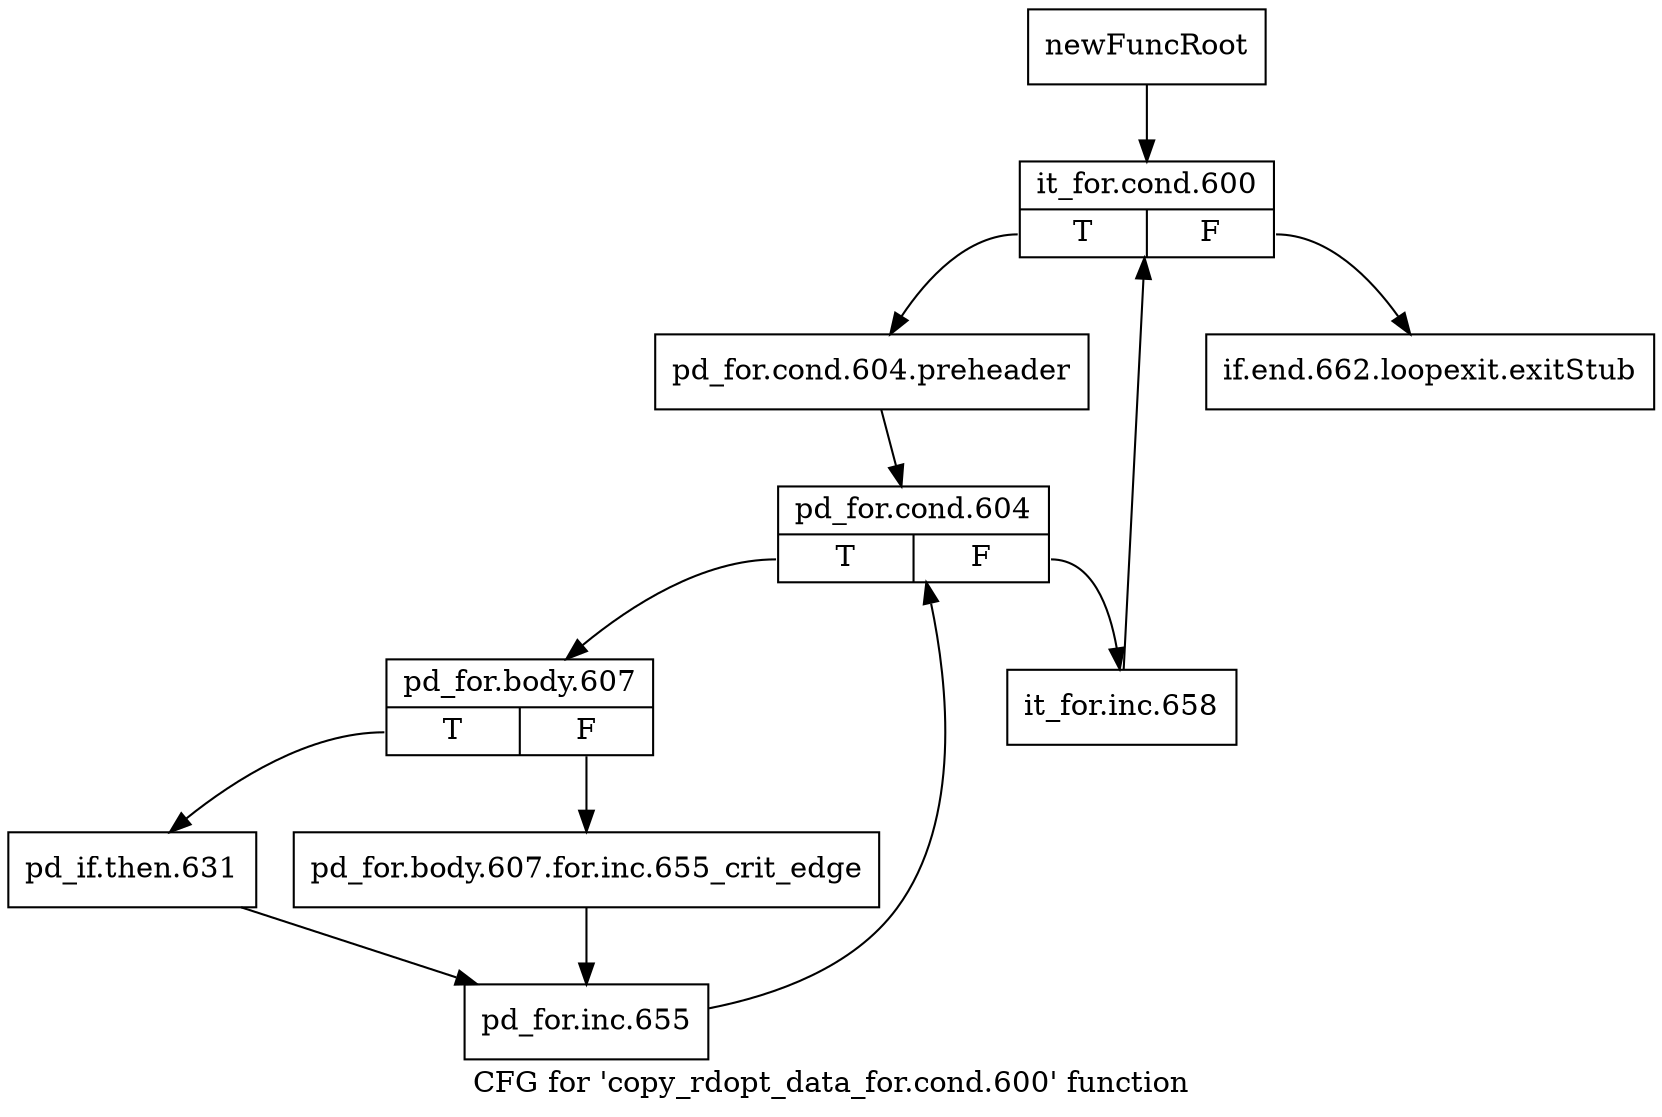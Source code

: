 digraph "CFG for 'copy_rdopt_data_for.cond.600' function" {
	label="CFG for 'copy_rdopt_data_for.cond.600' function";

	Node0x24b52f0 [shape=record,label="{newFuncRoot}"];
	Node0x24b52f0 -> Node0x24b5390;
	Node0x24b5340 [shape=record,label="{if.end.662.loopexit.exitStub}"];
	Node0x24b5390 [shape=record,label="{it_for.cond.600|{<s0>T|<s1>F}}"];
	Node0x24b5390:s0 -> Node0x24b53e0;
	Node0x24b5390:s1 -> Node0x24b5340;
	Node0x24b53e0 [shape=record,label="{pd_for.cond.604.preheader}"];
	Node0x24b53e0 -> Node0x24b5430;
	Node0x24b5430 [shape=record,label="{pd_for.cond.604|{<s0>T|<s1>F}}"];
	Node0x24b5430:s0 -> Node0x24c4b90;
	Node0x24b5430:s1 -> Node0x24c4b40;
	Node0x24c4b40 [shape=record,label="{it_for.inc.658}"];
	Node0x24c4b40 -> Node0x24b5390;
	Node0x24c4b90 [shape=record,label="{pd_for.body.607|{<s0>T|<s1>F}}"];
	Node0x24c4b90:s0 -> Node0x24c4c30;
	Node0x24c4b90:s1 -> Node0x24c4be0;
	Node0x24c4be0 [shape=record,label="{pd_for.body.607.for.inc.655_crit_edge}"];
	Node0x24c4be0 -> Node0x24c4c80;
	Node0x24c4c30 [shape=record,label="{pd_if.then.631}"];
	Node0x24c4c30 -> Node0x24c4c80;
	Node0x24c4c80 [shape=record,label="{pd_for.inc.655}"];
	Node0x24c4c80 -> Node0x24b5430;
}
